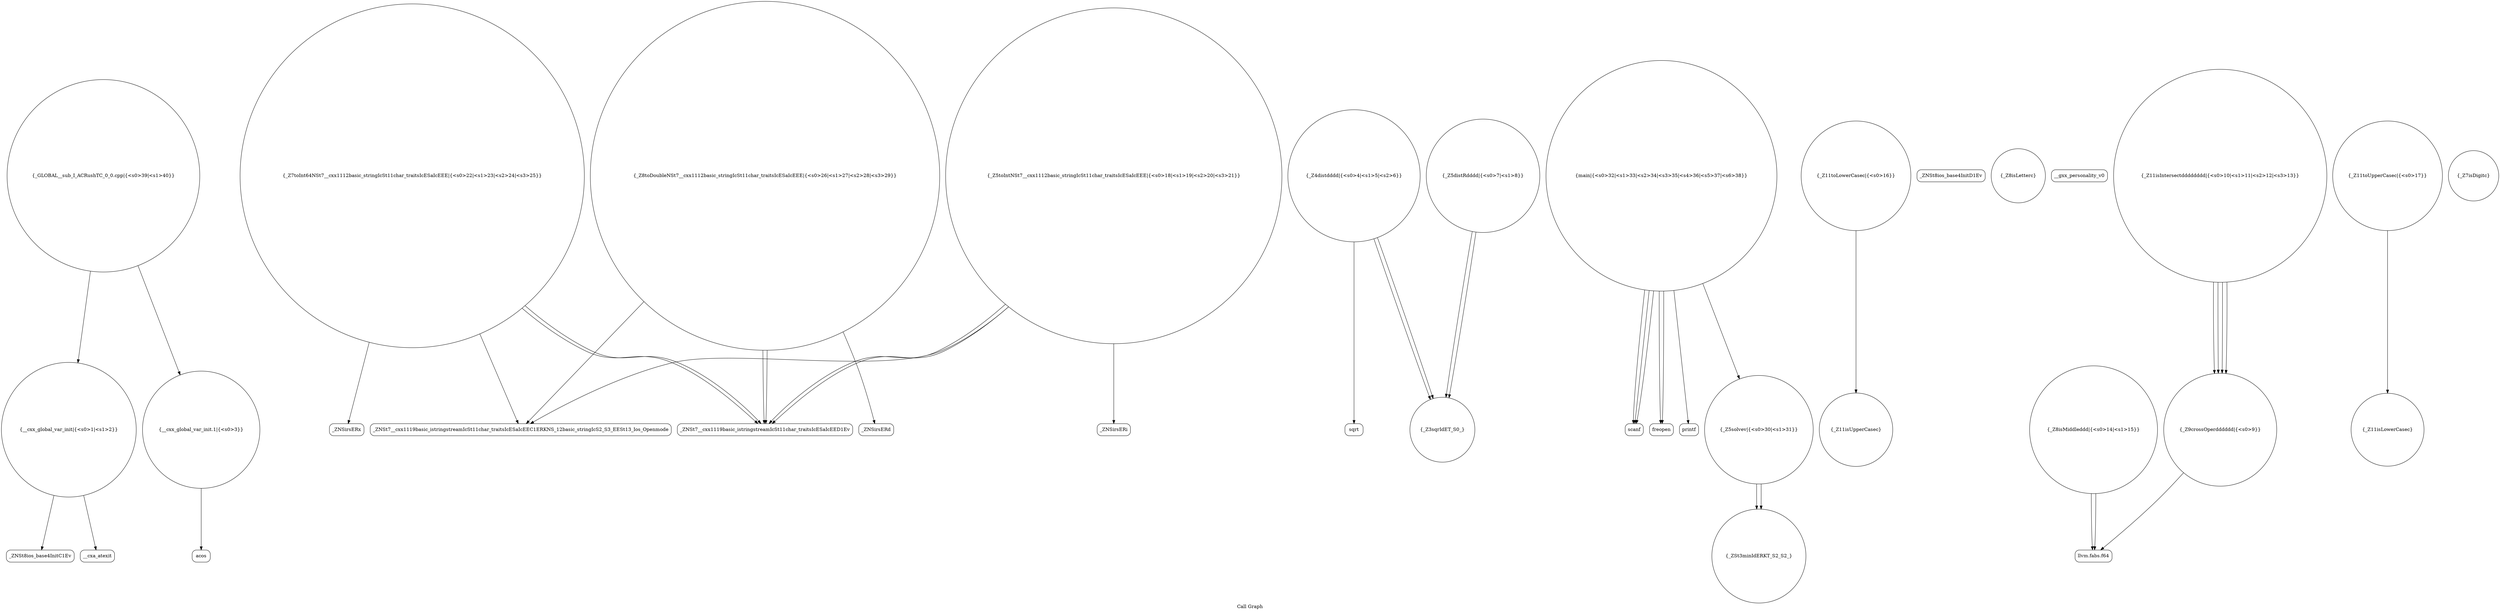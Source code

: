 digraph "Call Graph" {
	label="Call Graph";

	Node0x55669c493980 [shape=record,shape=circle,label="{__cxx_global_var_init|{<s0>1|<s1>2}}"];
	Node0x55669c493980:s0 -> Node0x55669c493a00[color=black];
	Node0x55669c493980:s1 -> Node0x55669c534a70[color=black];
	Node0x55669c5355f0 [shape=record,shape=Mrecord,label="{_ZNSirsERx}"];
	Node0x55669c534c70 [shape=record,shape=Mrecord,label="{sqrt}"];
	Node0x55669c535970 [shape=record,shape=Mrecord,label="{scanf}"];
	Node0x55669c534ff0 [shape=record,shape=circle,label="{_Z11isUpperCasec}"];
	Node0x55669c535370 [shape=record,shape=Mrecord,label="{_ZNSt7__cxx1119basic_istringstreamIcSt11char_traitsIcESaIcEEC1ERKNS_12basic_stringIcS2_S3_EESt13_Ios_Openmode}"];
	Node0x55669c5349f0 [shape=record,shape=Mrecord,label="{_ZNSt8ios_base4InitD1Ev}"];
	Node0x55669c5356f0 [shape=record,shape=Mrecord,label="{_ZNSirsERd}"];
	Node0x55669c534d70 [shape=record,shape=circle,label="{_Z5distRdddd|{<s0>7|<s1>8}}"];
	Node0x55669c534d70:s0 -> Node0x55669c534cf0[color=black];
	Node0x55669c534d70:s1 -> Node0x55669c534cf0[color=black];
	Node0x55669c535a70 [shape=record,shape=circle,label="{_GLOBAL__sub_I_ACRushTC_0_0.cpp|{<s0>39|<s1>40}}"];
	Node0x55669c535a70:s0 -> Node0x55669c493980[color=black];
	Node0x55669c535a70:s1 -> Node0x55669c534af0[color=black];
	Node0x55669c5350f0 [shape=record,shape=circle,label="{_Z8isLetterc}"];
	Node0x55669c535470 [shape=record,shape=Mrecord,label="{__gxx_personality_v0}"];
	Node0x55669c534af0 [shape=record,shape=circle,label="{__cxx_global_var_init.1|{<s0>3}}"];
	Node0x55669c534af0:s0 -> Node0x55669c534b70[color=black];
	Node0x55669c5357f0 [shape=record,shape=circle,label="{_ZSt3minIdERKT_S2_S2_}"];
	Node0x55669c534e70 [shape=record,shape=Mrecord,label="{llvm.fabs.f64}"];
	Node0x55669c5351f0 [shape=record,shape=circle,label="{_Z11toLowerCasec|{<s0>16}}"];
	Node0x55669c5351f0:s0 -> Node0x55669c534ff0[color=black];
	Node0x55669c535570 [shape=record,shape=circle,label="{_Z7toInt64NSt7__cxx1112basic_stringIcSt11char_traitsIcESaIcEEE|{<s0>22|<s1>23|<s2>24|<s3>25}}"];
	Node0x55669c535570:s0 -> Node0x55669c535370[color=black];
	Node0x55669c535570:s1 -> Node0x55669c5355f0[color=black];
	Node0x55669c535570:s2 -> Node0x55669c5354f0[color=black];
	Node0x55669c535570:s3 -> Node0x55669c5354f0[color=black];
	Node0x55669c534bf0 [shape=record,shape=circle,label="{_Z4distdddd|{<s0>4|<s1>5|<s2>6}}"];
	Node0x55669c534bf0:s0 -> Node0x55669c534cf0[color=black];
	Node0x55669c534bf0:s1 -> Node0x55669c534cf0[color=black];
	Node0x55669c534bf0:s2 -> Node0x55669c534c70[color=black];
	Node0x55669c5358f0 [shape=record,shape=Mrecord,label="{freopen}"];
	Node0x55669c534f70 [shape=record,shape=circle,label="{_Z8isMiddleddd|{<s0>14|<s1>15}}"];
	Node0x55669c534f70:s0 -> Node0x55669c534e70[color=black];
	Node0x55669c534f70:s1 -> Node0x55669c534e70[color=black];
	Node0x55669c5352f0 [shape=record,shape=circle,label="{_Z5toIntNSt7__cxx1112basic_stringIcSt11char_traitsIcESaIcEEE|{<s0>18|<s1>19|<s2>20|<s3>21}}"];
	Node0x55669c5352f0:s0 -> Node0x55669c535370[color=black];
	Node0x55669c5352f0:s1 -> Node0x55669c5353f0[color=black];
	Node0x55669c5352f0:s2 -> Node0x55669c5354f0[color=black];
	Node0x55669c5352f0:s3 -> Node0x55669c5354f0[color=black];
	Node0x55669c493a00 [shape=record,shape=Mrecord,label="{_ZNSt8ios_base4InitC1Ev}"];
	Node0x55669c535670 [shape=record,shape=circle,label="{_Z8toDoubleNSt7__cxx1112basic_stringIcSt11char_traitsIcESaIcEEE|{<s0>26|<s1>27|<s2>28|<s3>29}}"];
	Node0x55669c535670:s0 -> Node0x55669c535370[color=black];
	Node0x55669c535670:s1 -> Node0x55669c5356f0[color=black];
	Node0x55669c535670:s2 -> Node0x55669c5354f0[color=black];
	Node0x55669c535670:s3 -> Node0x55669c5354f0[color=black];
	Node0x55669c534cf0 [shape=record,shape=circle,label="{_Z3sqrIdET_S0_}"];
	Node0x55669c5359f0 [shape=record,shape=Mrecord,label="{printf}"];
	Node0x55669c535070 [shape=record,shape=circle,label="{_Z11isLowerCasec}"];
	Node0x55669c5353f0 [shape=record,shape=Mrecord,label="{_ZNSirsERi}"];
	Node0x55669c534a70 [shape=record,shape=Mrecord,label="{__cxa_atexit}"];
	Node0x55669c535770 [shape=record,shape=circle,label="{_Z5solvev|{<s0>30|<s1>31}}"];
	Node0x55669c535770:s0 -> Node0x55669c5357f0[color=black];
	Node0x55669c535770:s1 -> Node0x55669c5357f0[color=black];
	Node0x55669c534df0 [shape=record,shape=circle,label="{_Z9crossOperdddddd|{<s0>9}}"];
	Node0x55669c534df0:s0 -> Node0x55669c534e70[color=black];
	Node0x55669c535170 [shape=record,shape=circle,label="{_Z7isDigitc}"];
	Node0x55669c5354f0 [shape=record,shape=Mrecord,label="{_ZNSt7__cxx1119basic_istringstreamIcSt11char_traitsIcESaIcEED1Ev}"];
	Node0x55669c534b70 [shape=record,shape=Mrecord,label="{acos}"];
	Node0x55669c535870 [shape=record,shape=circle,label="{main|{<s0>32|<s1>33|<s2>34|<s3>35|<s4>36|<s5>37|<s6>38}}"];
	Node0x55669c535870:s0 -> Node0x55669c5358f0[color=black];
	Node0x55669c535870:s1 -> Node0x55669c5358f0[color=black];
	Node0x55669c535870:s2 -> Node0x55669c535970[color=black];
	Node0x55669c535870:s3 -> Node0x55669c535970[color=black];
	Node0x55669c535870:s4 -> Node0x55669c535970[color=black];
	Node0x55669c535870:s5 -> Node0x55669c535770[color=black];
	Node0x55669c535870:s6 -> Node0x55669c5359f0[color=black];
	Node0x55669c534ef0 [shape=record,shape=circle,label="{_Z11isIntersectdddddddd|{<s0>10|<s1>11|<s2>12|<s3>13}}"];
	Node0x55669c534ef0:s0 -> Node0x55669c534df0[color=black];
	Node0x55669c534ef0:s1 -> Node0x55669c534df0[color=black];
	Node0x55669c534ef0:s2 -> Node0x55669c534df0[color=black];
	Node0x55669c534ef0:s3 -> Node0x55669c534df0[color=black];
	Node0x55669c535270 [shape=record,shape=circle,label="{_Z11toUpperCasec|{<s0>17}}"];
	Node0x55669c535270:s0 -> Node0x55669c535070[color=black];
}
